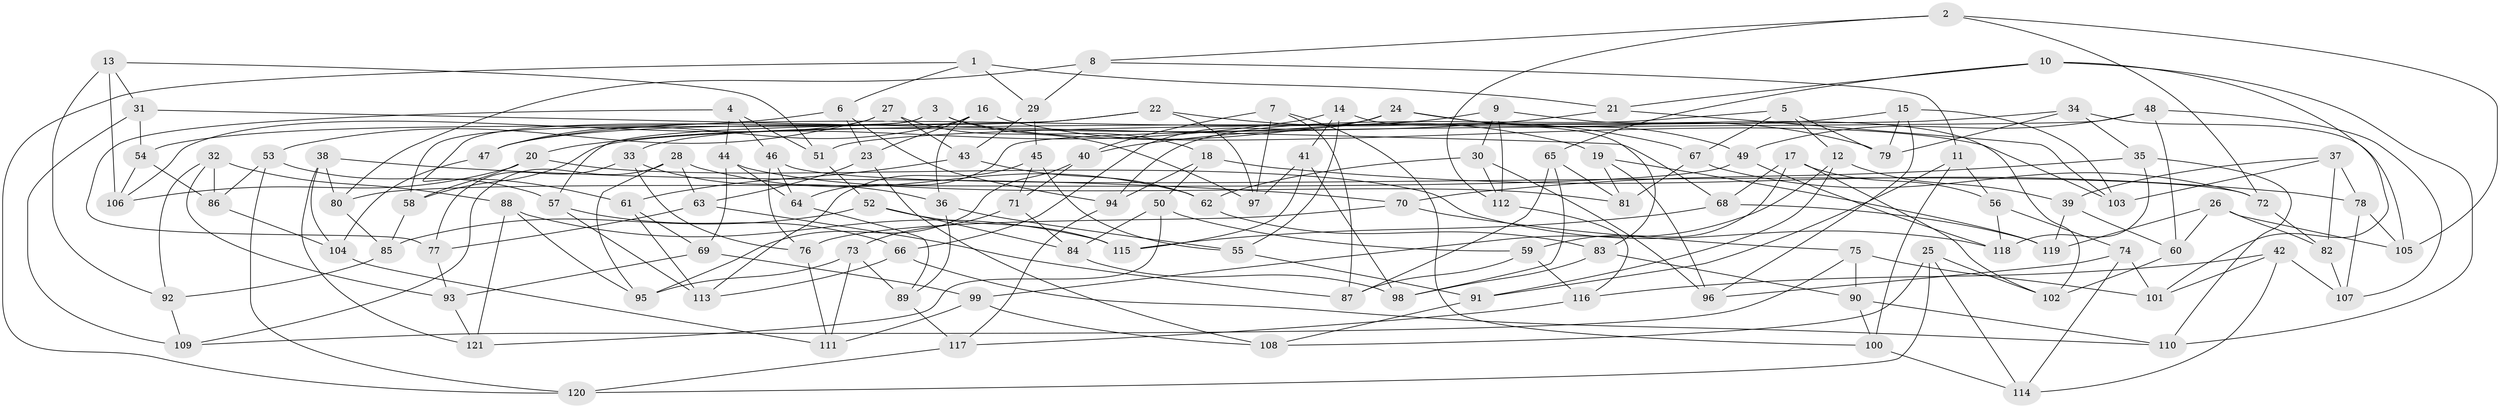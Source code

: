 // Generated by graph-tools (version 1.1) at 2025/38/03/09/25 02:38:14]
// undirected, 121 vertices, 242 edges
graph export_dot {
graph [start="1"]
  node [color=gray90,style=filled];
  1;
  2;
  3;
  4;
  5;
  6;
  7;
  8;
  9;
  10;
  11;
  12;
  13;
  14;
  15;
  16;
  17;
  18;
  19;
  20;
  21;
  22;
  23;
  24;
  25;
  26;
  27;
  28;
  29;
  30;
  31;
  32;
  33;
  34;
  35;
  36;
  37;
  38;
  39;
  40;
  41;
  42;
  43;
  44;
  45;
  46;
  47;
  48;
  49;
  50;
  51;
  52;
  53;
  54;
  55;
  56;
  57;
  58;
  59;
  60;
  61;
  62;
  63;
  64;
  65;
  66;
  67;
  68;
  69;
  70;
  71;
  72;
  73;
  74;
  75;
  76;
  77;
  78;
  79;
  80;
  81;
  82;
  83;
  84;
  85;
  86;
  87;
  88;
  89;
  90;
  91;
  92;
  93;
  94;
  95;
  96;
  97;
  98;
  99;
  100;
  101;
  102;
  103;
  104;
  105;
  106;
  107;
  108;
  109;
  110;
  111;
  112;
  113;
  114;
  115;
  116;
  117;
  118;
  119;
  120;
  121;
  1 -- 6;
  1 -- 21;
  1 -- 120;
  1 -- 29;
  2 -- 112;
  2 -- 8;
  2 -- 72;
  2 -- 105;
  3 -- 18;
  3 -- 61;
  3 -- 103;
  3 -- 58;
  4 -- 51;
  4 -- 46;
  4 -- 77;
  4 -- 44;
  5 -- 67;
  5 -- 12;
  5 -- 94;
  5 -- 79;
  6 -- 94;
  6 -- 54;
  6 -- 23;
  7 -- 40;
  7 -- 87;
  7 -- 100;
  7 -- 97;
  8 -- 29;
  8 -- 11;
  8 -- 80;
  9 -- 30;
  9 -- 47;
  9 -- 102;
  9 -- 112;
  10 -- 110;
  10 -- 101;
  10 -- 65;
  10 -- 21;
  11 -- 100;
  11 -- 91;
  11 -- 56;
  12 -- 99;
  12 -- 91;
  12 -- 39;
  13 -- 106;
  13 -- 31;
  13 -- 92;
  13 -- 51;
  14 -- 83;
  14 -- 20;
  14 -- 41;
  14 -- 55;
  15 -- 58;
  15 -- 103;
  15 -- 96;
  15 -- 79;
  16 -- 23;
  16 -- 36;
  16 -- 47;
  16 -- 19;
  17 -- 102;
  17 -- 68;
  17 -- 59;
  17 -- 56;
  18 -- 78;
  18 -- 94;
  18 -- 50;
  19 -- 81;
  19 -- 119;
  19 -- 96;
  20 -- 58;
  20 -- 118;
  20 -- 106;
  21 -- 103;
  21 -- 40;
  22 -- 97;
  22 -- 47;
  22 -- 67;
  22 -- 57;
  23 -- 63;
  23 -- 108;
  24 -- 66;
  24 -- 49;
  24 -- 79;
  24 -- 33;
  25 -- 108;
  25 -- 120;
  25 -- 114;
  25 -- 102;
  26 -- 119;
  26 -- 82;
  26 -- 105;
  26 -- 60;
  27 -- 53;
  27 -- 106;
  27 -- 43;
  27 -- 97;
  28 -- 62;
  28 -- 109;
  28 -- 63;
  28 -- 95;
  29 -- 43;
  29 -- 45;
  30 -- 96;
  30 -- 112;
  30 -- 62;
  31 -- 109;
  31 -- 54;
  31 -- 68;
  32 -- 93;
  32 -- 88;
  32 -- 86;
  32 -- 92;
  33 -- 36;
  33 -- 76;
  33 -- 77;
  34 -- 51;
  34 -- 35;
  34 -- 79;
  34 -- 105;
  35 -- 70;
  35 -- 118;
  35 -- 110;
  36 -- 89;
  36 -- 55;
  37 -- 82;
  37 -- 103;
  37 -- 39;
  37 -- 78;
  38 -- 121;
  38 -- 70;
  38 -- 104;
  38 -- 80;
  39 -- 60;
  39 -- 119;
  40 -- 71;
  40 -- 95;
  41 -- 97;
  41 -- 98;
  41 -- 115;
  42 -- 101;
  42 -- 116;
  42 -- 114;
  42 -- 107;
  43 -- 61;
  43 -- 62;
  44 -- 81;
  44 -- 69;
  44 -- 64;
  45 -- 113;
  45 -- 55;
  45 -- 71;
  46 -- 64;
  46 -- 72;
  46 -- 76;
  47 -- 104;
  48 -- 60;
  48 -- 107;
  48 -- 64;
  48 -- 49;
  49 -- 118;
  49 -- 80;
  50 -- 59;
  50 -- 121;
  50 -- 84;
  51 -- 52;
  52 -- 84;
  52 -- 85;
  52 -- 115;
  53 -- 120;
  53 -- 57;
  53 -- 86;
  54 -- 106;
  54 -- 86;
  55 -- 91;
  56 -- 118;
  56 -- 74;
  57 -- 66;
  57 -- 113;
  58 -- 85;
  59 -- 116;
  59 -- 87;
  60 -- 102;
  61 -- 69;
  61 -- 113;
  62 -- 83;
  63 -- 77;
  63 -- 87;
  64 -- 89;
  65 -- 87;
  65 -- 81;
  65 -- 98;
  66 -- 110;
  66 -- 113;
  67 -- 81;
  67 -- 72;
  68 -- 115;
  68 -- 119;
  69 -- 93;
  69 -- 99;
  70 -- 76;
  70 -- 75;
  71 -- 73;
  71 -- 84;
  72 -- 82;
  73 -- 95;
  73 -- 89;
  73 -- 111;
  74 -- 101;
  74 -- 114;
  74 -- 96;
  75 -- 101;
  75 -- 90;
  75 -- 109;
  76 -- 111;
  77 -- 93;
  78 -- 105;
  78 -- 107;
  80 -- 85;
  82 -- 107;
  83 -- 90;
  83 -- 98;
  84 -- 98;
  85 -- 92;
  86 -- 104;
  88 -- 115;
  88 -- 95;
  88 -- 121;
  89 -- 117;
  90 -- 110;
  90 -- 100;
  91 -- 108;
  92 -- 109;
  93 -- 121;
  94 -- 117;
  99 -- 108;
  99 -- 111;
  100 -- 114;
  104 -- 111;
  112 -- 116;
  116 -- 117;
  117 -- 120;
}
